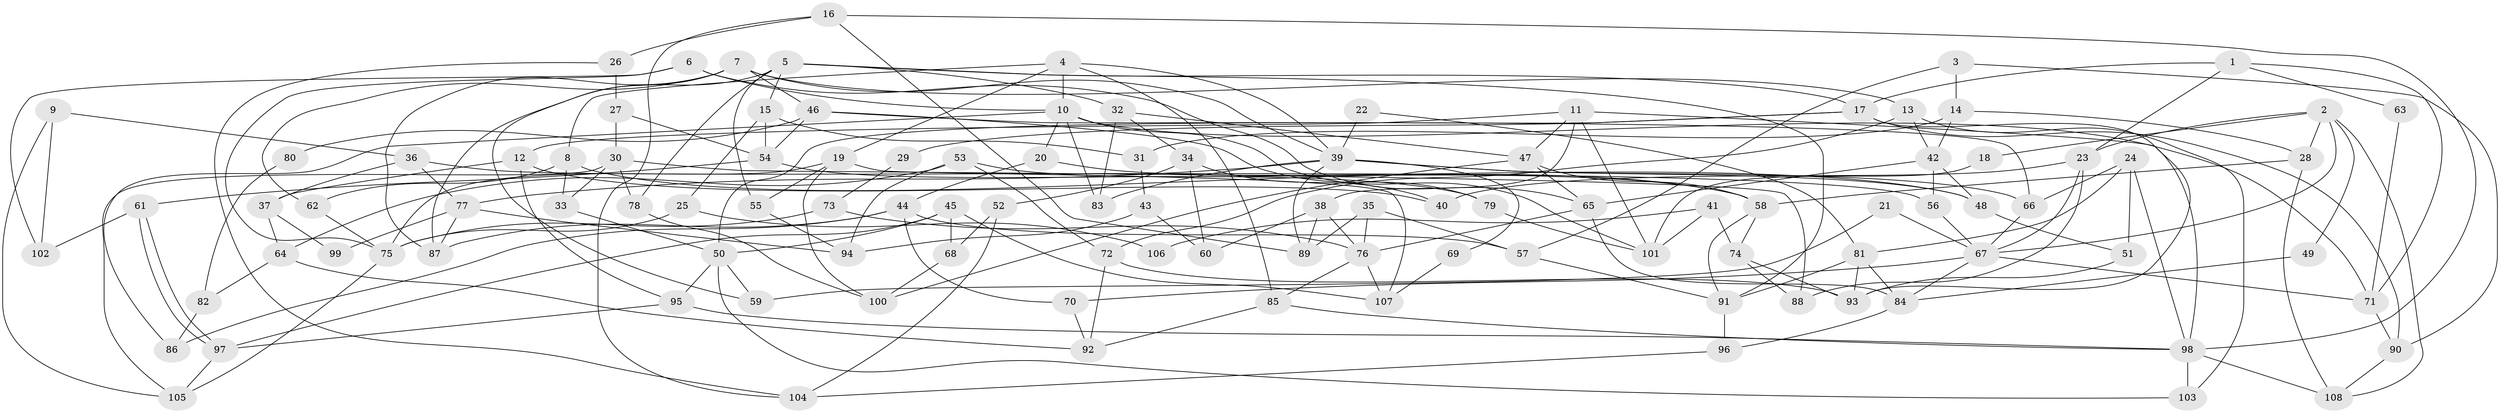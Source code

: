 // coarse degree distribution, {4: 0.2, 6: 0.13333333333333333, 5: 0.21333333333333335, 7: 0.12, 8: 0.08, 3: 0.13333333333333333, 2: 0.10666666666666667, 9: 0.013333333333333334}
// Generated by graph-tools (version 1.1) at 2025/23/03/03/25 07:23:57]
// undirected, 108 vertices, 216 edges
graph export_dot {
graph [start="1"]
  node [color=gray90,style=filled];
  1;
  2;
  3;
  4;
  5;
  6;
  7;
  8;
  9;
  10;
  11;
  12;
  13;
  14;
  15;
  16;
  17;
  18;
  19;
  20;
  21;
  22;
  23;
  24;
  25;
  26;
  27;
  28;
  29;
  30;
  31;
  32;
  33;
  34;
  35;
  36;
  37;
  38;
  39;
  40;
  41;
  42;
  43;
  44;
  45;
  46;
  47;
  48;
  49;
  50;
  51;
  52;
  53;
  54;
  55;
  56;
  57;
  58;
  59;
  60;
  61;
  62;
  63;
  64;
  65;
  66;
  67;
  68;
  69;
  70;
  71;
  72;
  73;
  74;
  75;
  76;
  77;
  78;
  79;
  80;
  81;
  82;
  83;
  84;
  85;
  86;
  87;
  88;
  89;
  90;
  91;
  92;
  93;
  94;
  95;
  96;
  97;
  98;
  99;
  100;
  101;
  102;
  103;
  104;
  105;
  106;
  107;
  108;
  1 -- 23;
  1 -- 17;
  1 -- 63;
  1 -- 71;
  2 -- 108;
  2 -- 23;
  2 -- 18;
  2 -- 28;
  2 -- 49;
  2 -- 67;
  3 -- 90;
  3 -- 14;
  3 -- 57;
  4 -- 10;
  4 -- 8;
  4 -- 19;
  4 -- 39;
  4 -- 85;
  5 -- 17;
  5 -- 87;
  5 -- 15;
  5 -- 32;
  5 -- 55;
  5 -- 78;
  5 -- 91;
  6 -- 65;
  6 -- 10;
  6 -- 75;
  6 -- 102;
  7 -- 13;
  7 -- 62;
  7 -- 39;
  7 -- 46;
  7 -- 59;
  7 -- 87;
  8 -- 58;
  8 -- 33;
  8 -- 62;
  9 -- 105;
  9 -- 102;
  9 -- 36;
  10 -- 71;
  10 -- 20;
  10 -- 83;
  10 -- 86;
  10 -- 101;
  11 -- 98;
  11 -- 101;
  11 -- 12;
  11 -- 38;
  11 -- 47;
  12 -- 40;
  12 -- 37;
  12 -- 95;
  13 -- 103;
  13 -- 72;
  13 -- 42;
  14 -- 42;
  14 -- 28;
  14 -- 31;
  15 -- 31;
  15 -- 25;
  15 -- 54;
  16 -- 98;
  16 -- 89;
  16 -- 26;
  16 -- 104;
  17 -- 90;
  17 -- 93;
  17 -- 29;
  17 -- 50;
  18 -- 101;
  19 -- 75;
  19 -- 55;
  19 -- 100;
  19 -- 107;
  20 -- 44;
  20 -- 48;
  21 -- 59;
  21 -- 67;
  22 -- 81;
  22 -- 39;
  23 -- 88;
  23 -- 67;
  23 -- 40;
  24 -- 66;
  24 -- 81;
  24 -- 51;
  24 -- 98;
  25 -- 75;
  25 -- 106;
  26 -- 104;
  26 -- 27;
  27 -- 54;
  27 -- 30;
  28 -- 58;
  28 -- 108;
  29 -- 73;
  30 -- 78;
  30 -- 33;
  30 -- 88;
  30 -- 105;
  31 -- 43;
  32 -- 83;
  32 -- 34;
  32 -- 47;
  33 -- 50;
  34 -- 52;
  34 -- 40;
  34 -- 60;
  35 -- 89;
  35 -- 57;
  35 -- 76;
  36 -- 56;
  36 -- 37;
  36 -- 77;
  37 -- 64;
  37 -- 99;
  38 -- 76;
  38 -- 60;
  38 -- 89;
  39 -- 48;
  39 -- 66;
  39 -- 69;
  39 -- 77;
  39 -- 83;
  39 -- 89;
  41 -- 101;
  41 -- 74;
  41 -- 106;
  42 -- 65;
  42 -- 48;
  42 -- 56;
  43 -- 94;
  43 -- 60;
  44 -- 87;
  44 -- 57;
  44 -- 70;
  44 -- 86;
  45 -- 97;
  45 -- 107;
  45 -- 50;
  45 -- 68;
  46 -- 66;
  46 -- 54;
  46 -- 79;
  46 -- 80;
  47 -- 58;
  47 -- 65;
  47 -- 100;
  48 -- 51;
  49 -- 84;
  50 -- 59;
  50 -- 95;
  50 -- 103;
  51 -- 93;
  52 -- 104;
  52 -- 68;
  53 -- 64;
  53 -- 94;
  53 -- 58;
  53 -- 72;
  54 -- 61;
  54 -- 79;
  55 -- 94;
  56 -- 67;
  57 -- 91;
  58 -- 74;
  58 -- 91;
  61 -- 97;
  61 -- 97;
  61 -- 102;
  62 -- 75;
  63 -- 71;
  64 -- 92;
  64 -- 82;
  65 -- 76;
  65 -- 84;
  66 -- 67;
  67 -- 84;
  67 -- 70;
  67 -- 71;
  68 -- 100;
  69 -- 107;
  70 -- 92;
  71 -- 90;
  72 -- 92;
  72 -- 93;
  73 -- 76;
  73 -- 75;
  74 -- 93;
  74 -- 88;
  75 -- 105;
  76 -- 85;
  76 -- 107;
  77 -- 87;
  77 -- 94;
  77 -- 99;
  78 -- 100;
  79 -- 101;
  80 -- 82;
  81 -- 91;
  81 -- 93;
  81 -- 84;
  82 -- 86;
  84 -- 96;
  85 -- 98;
  85 -- 92;
  90 -- 108;
  91 -- 96;
  95 -- 97;
  95 -- 98;
  96 -- 104;
  97 -- 105;
  98 -- 103;
  98 -- 108;
}
